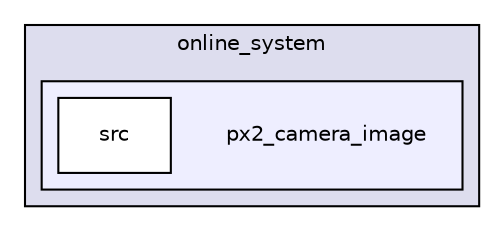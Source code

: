 digraph "modules/e2e/online_system/px2_camera_image" {
  compound=true
  node [ fontsize="10", fontname="Helvetica"];
  edge [ labelfontsize="10", labelfontname="Helvetica"];
  subgraph clusterdir_4bc46fc008b9deb1bed2ad02e8e30367 {
    graph [ bgcolor="#ddddee", pencolor="black", label="online_system" fontname="Helvetica", fontsize="10", URL="dir_4bc46fc008b9deb1bed2ad02e8e30367.html"]
  subgraph clusterdir_ae40e985963e254bac32ed03066fbe03 {
    graph [ bgcolor="#eeeeff", pencolor="black", label="" URL="dir_ae40e985963e254bac32ed03066fbe03.html"];
    dir_ae40e985963e254bac32ed03066fbe03 [shape=plaintext label="px2_camera_image"];
    dir_86d4327bef1d801bfddde78be1527227 [shape=box label="src" color="black" fillcolor="white" style="filled" URL="dir_86d4327bef1d801bfddde78be1527227.html"];
  }
  }
}
